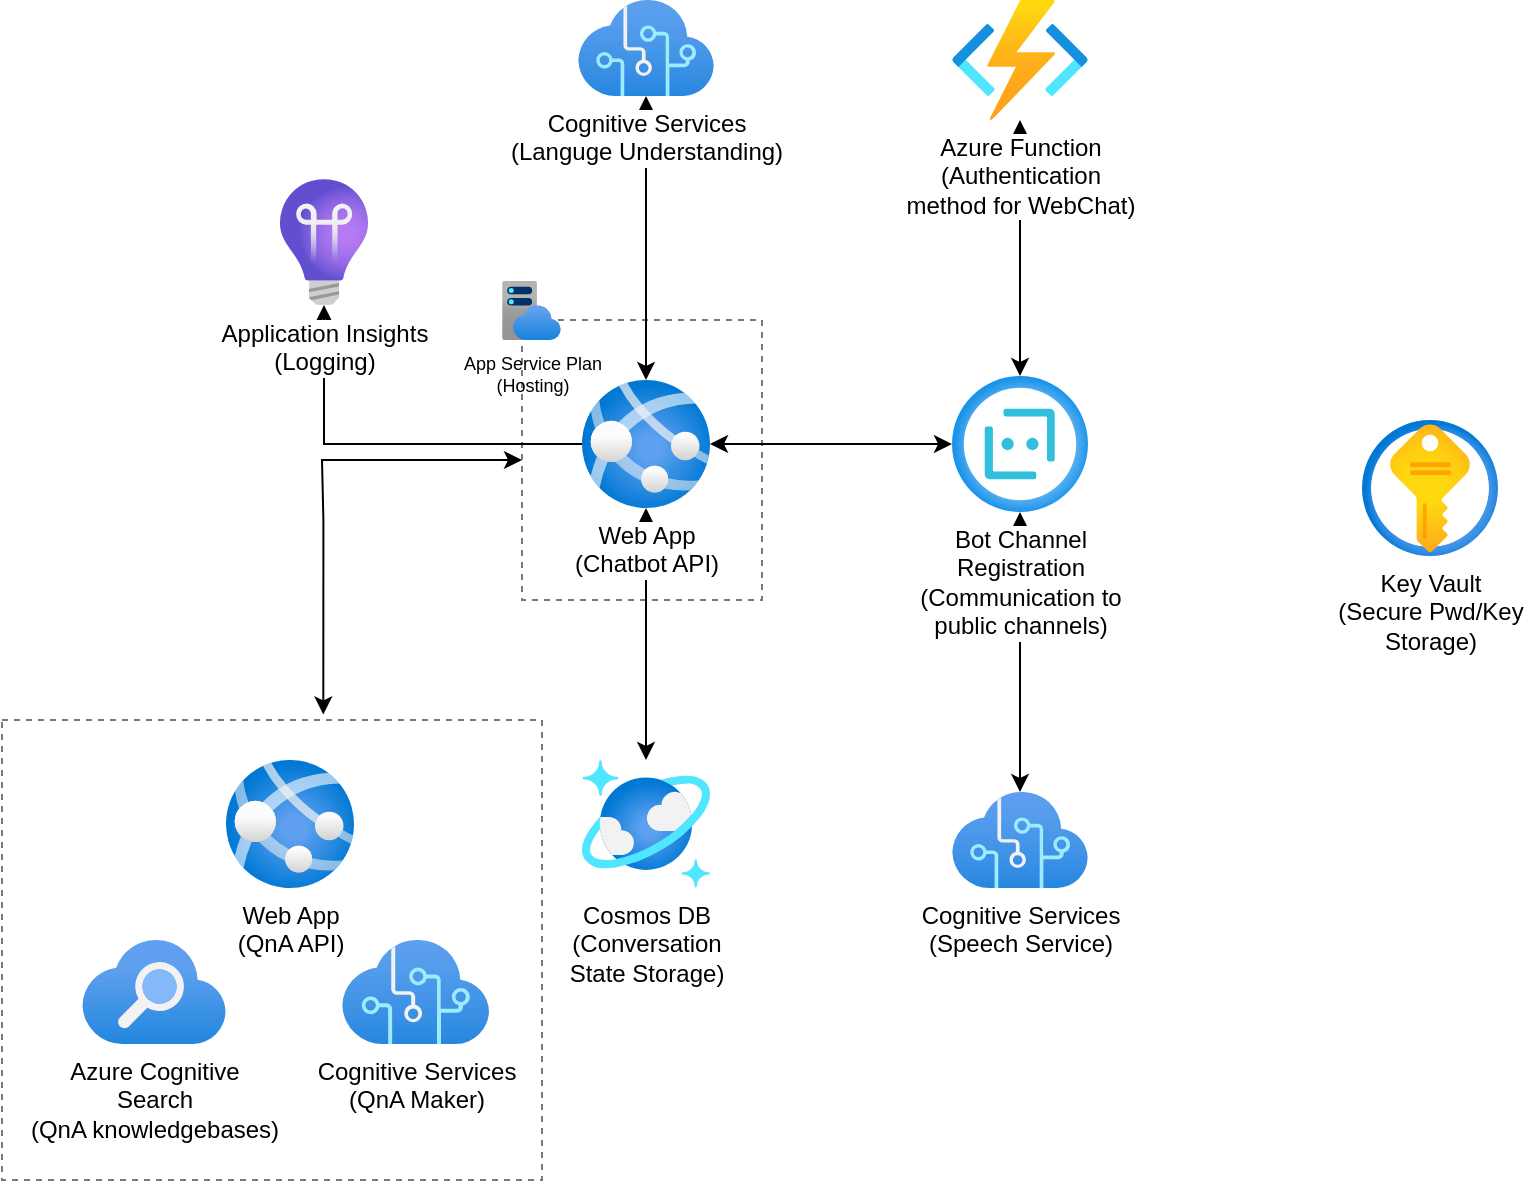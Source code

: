 <mxfile version="14.7.10" type="device"><diagram id="dgQIJnWwYa3xlxnrb8TM" name="Page-1"><mxGraphModel dx="1608" dy="825" grid="1" gridSize="10" guides="1" tooltips="1" connect="1" arrows="1" fold="1" page="1" pageScale="1" pageWidth="1169" pageHeight="827" math="0" shadow="0"><root><mxCell id="0"/><mxCell id="1" parent="0"/><mxCell id="ip_2NlsSuZfKxu3KW6-m-20" value="" style="rounded=0;whiteSpace=wrap;html=1;fillColor=none;dashed=1;strokeColor=#7A7A7A;" parent="1" vertex="1"><mxGeometry x="370" y="260" width="120" height="140" as="geometry"/></mxCell><mxCell id="ip_2NlsSuZfKxu3KW6-m-6" style="edgeStyle=orthogonalEdgeStyle;rounded=0;orthogonalLoop=1;jettySize=auto;html=1;startArrow=classic;startFill=1;" parent="1" source="ip_2NlsSuZfKxu3KW6-m-2" target="ip_2NlsSuZfKxu3KW6-m-5" edge="1"><mxGeometry relative="1" as="geometry"/></mxCell><mxCell id="ip_2NlsSuZfKxu3KW6-m-8" style="edgeStyle=orthogonalEdgeStyle;rounded=0;orthogonalLoop=1;jettySize=auto;html=1;startArrow=classic;startFill=1;" parent="1" source="ip_2NlsSuZfKxu3KW6-m-2" target="ip_2NlsSuZfKxu3KW6-m-4" edge="1"><mxGeometry relative="1" as="geometry"/></mxCell><mxCell id="ip_2NlsSuZfKxu3KW6-m-18" style="edgeStyle=orthogonalEdgeStyle;rounded=0;orthogonalLoop=1;jettySize=auto;html=1;startArrow=none;startFill=0;" parent="1" source="ip_2NlsSuZfKxu3KW6-m-2" target="ip_2NlsSuZfKxu3KW6-m-14" edge="1"><mxGeometry relative="1" as="geometry"><Array as="points"><mxPoint x="271" y="322"/></Array></mxGeometry></mxCell><mxCell id="ip_2NlsSuZfKxu3KW6-m-2" value="Web App&lt;br&gt;(Chatbot API)" style="aspect=fixed;html=1;points=[];align=center;image;fontSize=12;image=img/lib/azure2/app_services/App_Services.svg;" parent="1" vertex="1"><mxGeometry x="400" y="290" width="64" height="64" as="geometry"/></mxCell><mxCell id="ip_2NlsSuZfKxu3KW6-m-7" style="edgeStyle=orthogonalEdgeStyle;rounded=0;orthogonalLoop=1;jettySize=auto;html=1;startArrow=classic;startFill=1;" parent="1" source="ip_2NlsSuZfKxu3KW6-m-3" target="ip_2NlsSuZfKxu3KW6-m-2" edge="1"><mxGeometry relative="1" as="geometry"/></mxCell><mxCell id="ip_2NlsSuZfKxu3KW6-m-3" value="Cognitive Services&lt;br&gt;(Languge Understanding)" style="aspect=fixed;html=1;points=[];align=center;image;fontSize=12;image=img/lib/azure2/ai_machine_learning/Cognitive_Services.svg;" parent="1" vertex="1"><mxGeometry x="398" y="100" width="68" height="48" as="geometry"/></mxCell><mxCell id="ip_2NlsSuZfKxu3KW6-m-19" style="edgeStyle=orthogonalEdgeStyle;rounded=0;orthogonalLoop=1;jettySize=auto;html=1;startArrow=classic;startFill=1;" parent="1" source="ip_2NlsSuZfKxu3KW6-m-4" target="ip_2NlsSuZfKxu3KW6-m-17" edge="1"><mxGeometry relative="1" as="geometry"/></mxCell><mxCell id="ip_2NlsSuZfKxu3KW6-m-4" value="Bot Channel &lt;br&gt;Registration&lt;br&gt;(Communication to &lt;br&gt;public channels)" style="aspect=fixed;html=1;points=[];align=center;image;fontSize=12;image=img/lib/azure2/ai_machine_learning/Bot_Services.svg;" parent="1" vertex="1"><mxGeometry x="585" y="288" width="68" height="68" as="geometry"/></mxCell><mxCell id="ip_2NlsSuZfKxu3KW6-m-5" value="Cosmos DB&lt;br&gt;(Conversation &lt;br&gt;State Storage)" style="aspect=fixed;html=1;points=[];align=center;image;fontSize=12;image=img/lib/azure2/databases/Azure_Cosmos_DB.svg;" parent="1" vertex="1"><mxGeometry x="400" y="480" width="64" height="64" as="geometry"/></mxCell><mxCell id="ip_2NlsSuZfKxu3KW6-m-13" style="edgeStyle=orthogonalEdgeStyle;rounded=0;orthogonalLoop=1;jettySize=auto;html=1;startArrow=classic;startFill=1;" parent="1" source="ip_2NlsSuZfKxu3KW6-m-12" target="ip_2NlsSuZfKxu3KW6-m-4" edge="1"><mxGeometry relative="1" as="geometry"/></mxCell><mxCell id="ip_2NlsSuZfKxu3KW6-m-12" value="Azure Function&lt;br&gt;(Authentication &lt;br&gt;method for WebChat)" style="aspect=fixed;html=1;points=[];align=center;image;fontSize=12;image=img/lib/azure2/compute/Function_Apps.svg;" parent="1" vertex="1"><mxGeometry x="585" y="100" width="68" height="60" as="geometry"/></mxCell><mxCell id="ip_2NlsSuZfKxu3KW6-m-14" value="Application Insights&lt;br&gt;(Logging)" style="aspect=fixed;html=1;points=[];align=center;image;fontSize=12;image=img/lib/azure2/devops/Application_Insights.svg;" parent="1" vertex="1"><mxGeometry x="249" y="189.5" width="44" height="63" as="geometry"/></mxCell><mxCell id="ip_2NlsSuZfKxu3KW6-m-17" value="Cognitive Services&lt;br&gt;(Speech Service)" style="aspect=fixed;html=1;points=[];align=center;image;fontSize=12;image=img/lib/azure2/ai_machine_learning/Cognitive_Services.svg;" parent="1" vertex="1"><mxGeometry x="585" y="496" width="68" height="48" as="geometry"/></mxCell><mxCell id="ip_2NlsSuZfKxu3KW6-m-1" value="App Service Plan&lt;br style=&quot;font-size: 9px;&quot;&gt;(Hosting)" style="aspect=fixed;html=1;points=[];align=center;image;fontSize=9;image=img/lib/azure2/app_services/App_Service_Plans.svg;labelBackgroundColor=none;" parent="1" vertex="1"><mxGeometry x="360" y="240.5" width="29.5" height="29.5" as="geometry"/></mxCell><mxCell id="prhVrrWCtgumdfyBW7yg-1" value="Key Vault&lt;br&gt;(Secure Pwd/Key&lt;br&gt;Storage)" style="aspect=fixed;html=1;points=[];align=center;image;fontSize=12;image=img/lib/azure2/security/Key_Vaults.svg;" vertex="1" parent="1"><mxGeometry x="790" y="310" width="68" height="68" as="geometry"/></mxCell><mxCell id="prhVrrWCtgumdfyBW7yg-3" style="edgeStyle=orthogonalEdgeStyle;rounded=0;orthogonalLoop=1;jettySize=auto;html=1;startArrow=classic;startFill=1;exitX=0.595;exitY=-0.012;exitDx=0;exitDy=0;exitPerimeter=0;" edge="1" parent="1" source="prhVrrWCtgumdfyBW7yg-7" target="ip_2NlsSuZfKxu3KW6-m-20"><mxGeometry relative="1" as="geometry"><mxPoint x="272" y="480" as="sourcePoint"/><Array as="points"><mxPoint x="271" y="360"/><mxPoint x="270" y="360"/><mxPoint x="270" y="330"/></Array></mxGeometry></mxCell><mxCell id="prhVrrWCtgumdfyBW7yg-2" value="Azure Cognitive&lt;br&gt;Search&lt;br&gt;(QnA knowledgebases)" style="aspect=fixed;html=1;points=[];align=center;image;fontSize=12;image=img/lib/azure2/app_services/Search_Services.svg;" vertex="1" parent="1"><mxGeometry x="150" y="570" width="72" height="52" as="geometry"/></mxCell><mxCell id="prhVrrWCtgumdfyBW7yg-5" value="Web App&lt;br&gt;(QnA API)" style="aspect=fixed;html=1;points=[];align=center;image;fontSize=12;image=img/lib/azure2/app_services/App_Services.svg;" vertex="1" parent="1"><mxGeometry x="222" y="480" width="64" height="64" as="geometry"/></mxCell><mxCell id="prhVrrWCtgumdfyBW7yg-6" value="Cognitive Services&lt;br&gt;(QnA Maker)" style="aspect=fixed;html=1;points=[];align=center;image;fontSize=12;image=img/lib/azure2/ai_machine_learning/Cognitive_Services.svg;" vertex="1" parent="1"><mxGeometry x="280" y="570" width="73.67" height="52" as="geometry"/></mxCell><mxCell id="prhVrrWCtgumdfyBW7yg-7" value="" style="rounded=0;whiteSpace=wrap;html=1;fillColor=none;dashed=1;strokeColor=#7A7A7A;" vertex="1" parent="1"><mxGeometry x="110" y="460" width="270" height="230" as="geometry"/></mxCell></root></mxGraphModel></diagram></mxfile>